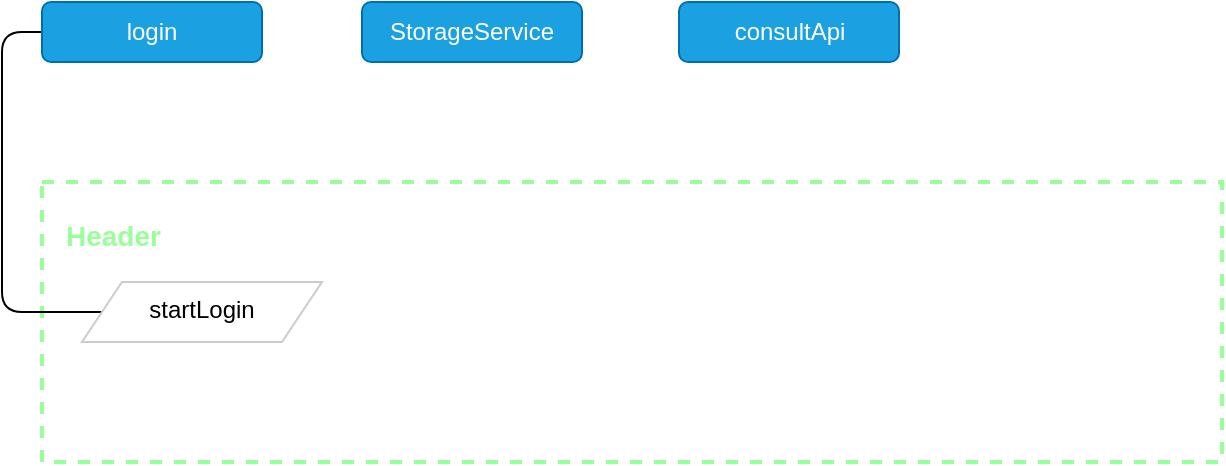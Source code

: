 <mxfile>
    <diagram id="ux8EO7gfxUK4QehuEjYd" name="Page-1">
        <mxGraphModel dx="753" dy="447" grid="1" gridSize="10" guides="1" tooltips="1" connect="1" arrows="1" fold="1" page="1" pageScale="1" pageWidth="827" pageHeight="1169" math="0" shadow="0">
            <root>
                <mxCell id="0"/>
                <mxCell id="1" parent="0"/>
                <mxCell id="5" value="&lt;p style=&quot;line-height: 120%&quot;&gt;&lt;font color=&quot;#99ff99&quot; size=&quot;1&quot;&gt;&lt;b style=&quot;font-size: 14px&quot;&gt;Header&lt;/b&gt;&lt;/font&gt;&lt;/p&gt;&lt;div style=&quot;text-align: justify&quot;&gt;&lt;/div&gt;&lt;p&gt;&lt;/p&gt;" style="whiteSpace=wrap;html=1;dashed=1;strokeColor=#99FF99;strokeWidth=2;imageAspect=1;align=left;verticalAlign=top;spacingTop=1;spacingLeft=10;" vertex="1" parent="1">
                    <mxGeometry x="40" y="120" width="590" height="140" as="geometry"/>
                </mxCell>
                <mxCell id="9" style="edgeStyle=orthogonalEdgeStyle;html=1;exitX=0;exitY=0.5;exitDx=0;exitDy=0;entryX=0;entryY=0.5;entryDx=0;entryDy=0;endArrow=none;endFill=0;" edge="1" parent="1" source="2" target="8">
                    <mxGeometry relative="1" as="geometry">
                        <Array as="points">
                            <mxPoint x="20" y="45"/>
                            <mxPoint x="20" y="185"/>
                        </Array>
                    </mxGeometry>
                </mxCell>
                <mxCell id="2" value="login" style="rounded=1;whiteSpace=wrap;html=1;fillColor=#1ba1e2;strokeColor=#006EAF;fontColor=#ffffff;" vertex="1" parent="1">
                    <mxGeometry x="40" y="30" width="110" height="30" as="geometry"/>
                </mxCell>
                <mxCell id="3" value="StorageService" style="rounded=1;whiteSpace=wrap;html=1;fillColor=#1ba1e2;strokeColor=#006EAF;fontColor=#ffffff;" vertex="1" parent="1">
                    <mxGeometry x="200" y="30" width="110" height="30" as="geometry"/>
                </mxCell>
                <mxCell id="4" value="consultApi" style="rounded=1;whiteSpace=wrap;html=1;fillColor=#1ba1e2;strokeColor=#006EAF;fontColor=#ffffff;" vertex="1" parent="1">
                    <mxGeometry x="358.5" y="30" width="110" height="30" as="geometry"/>
                </mxCell>
                <mxCell id="8" value="startLogin" style="shape=parallelogram;perimeter=parallelogramPerimeter;whiteSpace=wrap;html=1;fixedSize=1;strokeWidth=1;verticalAlign=top;strokeColor=#CCCCCC;" vertex="1" parent="1">
                    <mxGeometry x="60" y="170" width="120" height="30" as="geometry"/>
                </mxCell>
            </root>
        </mxGraphModel>
    </diagram>
</mxfile>